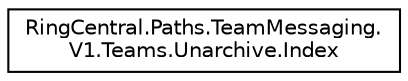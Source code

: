 digraph "Graphical Class Hierarchy"
{
 // LATEX_PDF_SIZE
  edge [fontname="Helvetica",fontsize="10",labelfontname="Helvetica",labelfontsize="10"];
  node [fontname="Helvetica",fontsize="10",shape=record];
  rankdir="LR";
  Node0 [label="RingCentral.Paths.TeamMessaging.\lV1.Teams.Unarchive.Index",height=0.2,width=0.4,color="black", fillcolor="white", style="filled",URL="$classRingCentral_1_1Paths_1_1TeamMessaging_1_1V1_1_1Teams_1_1Unarchive_1_1Index.html",tooltip=" "];
}
